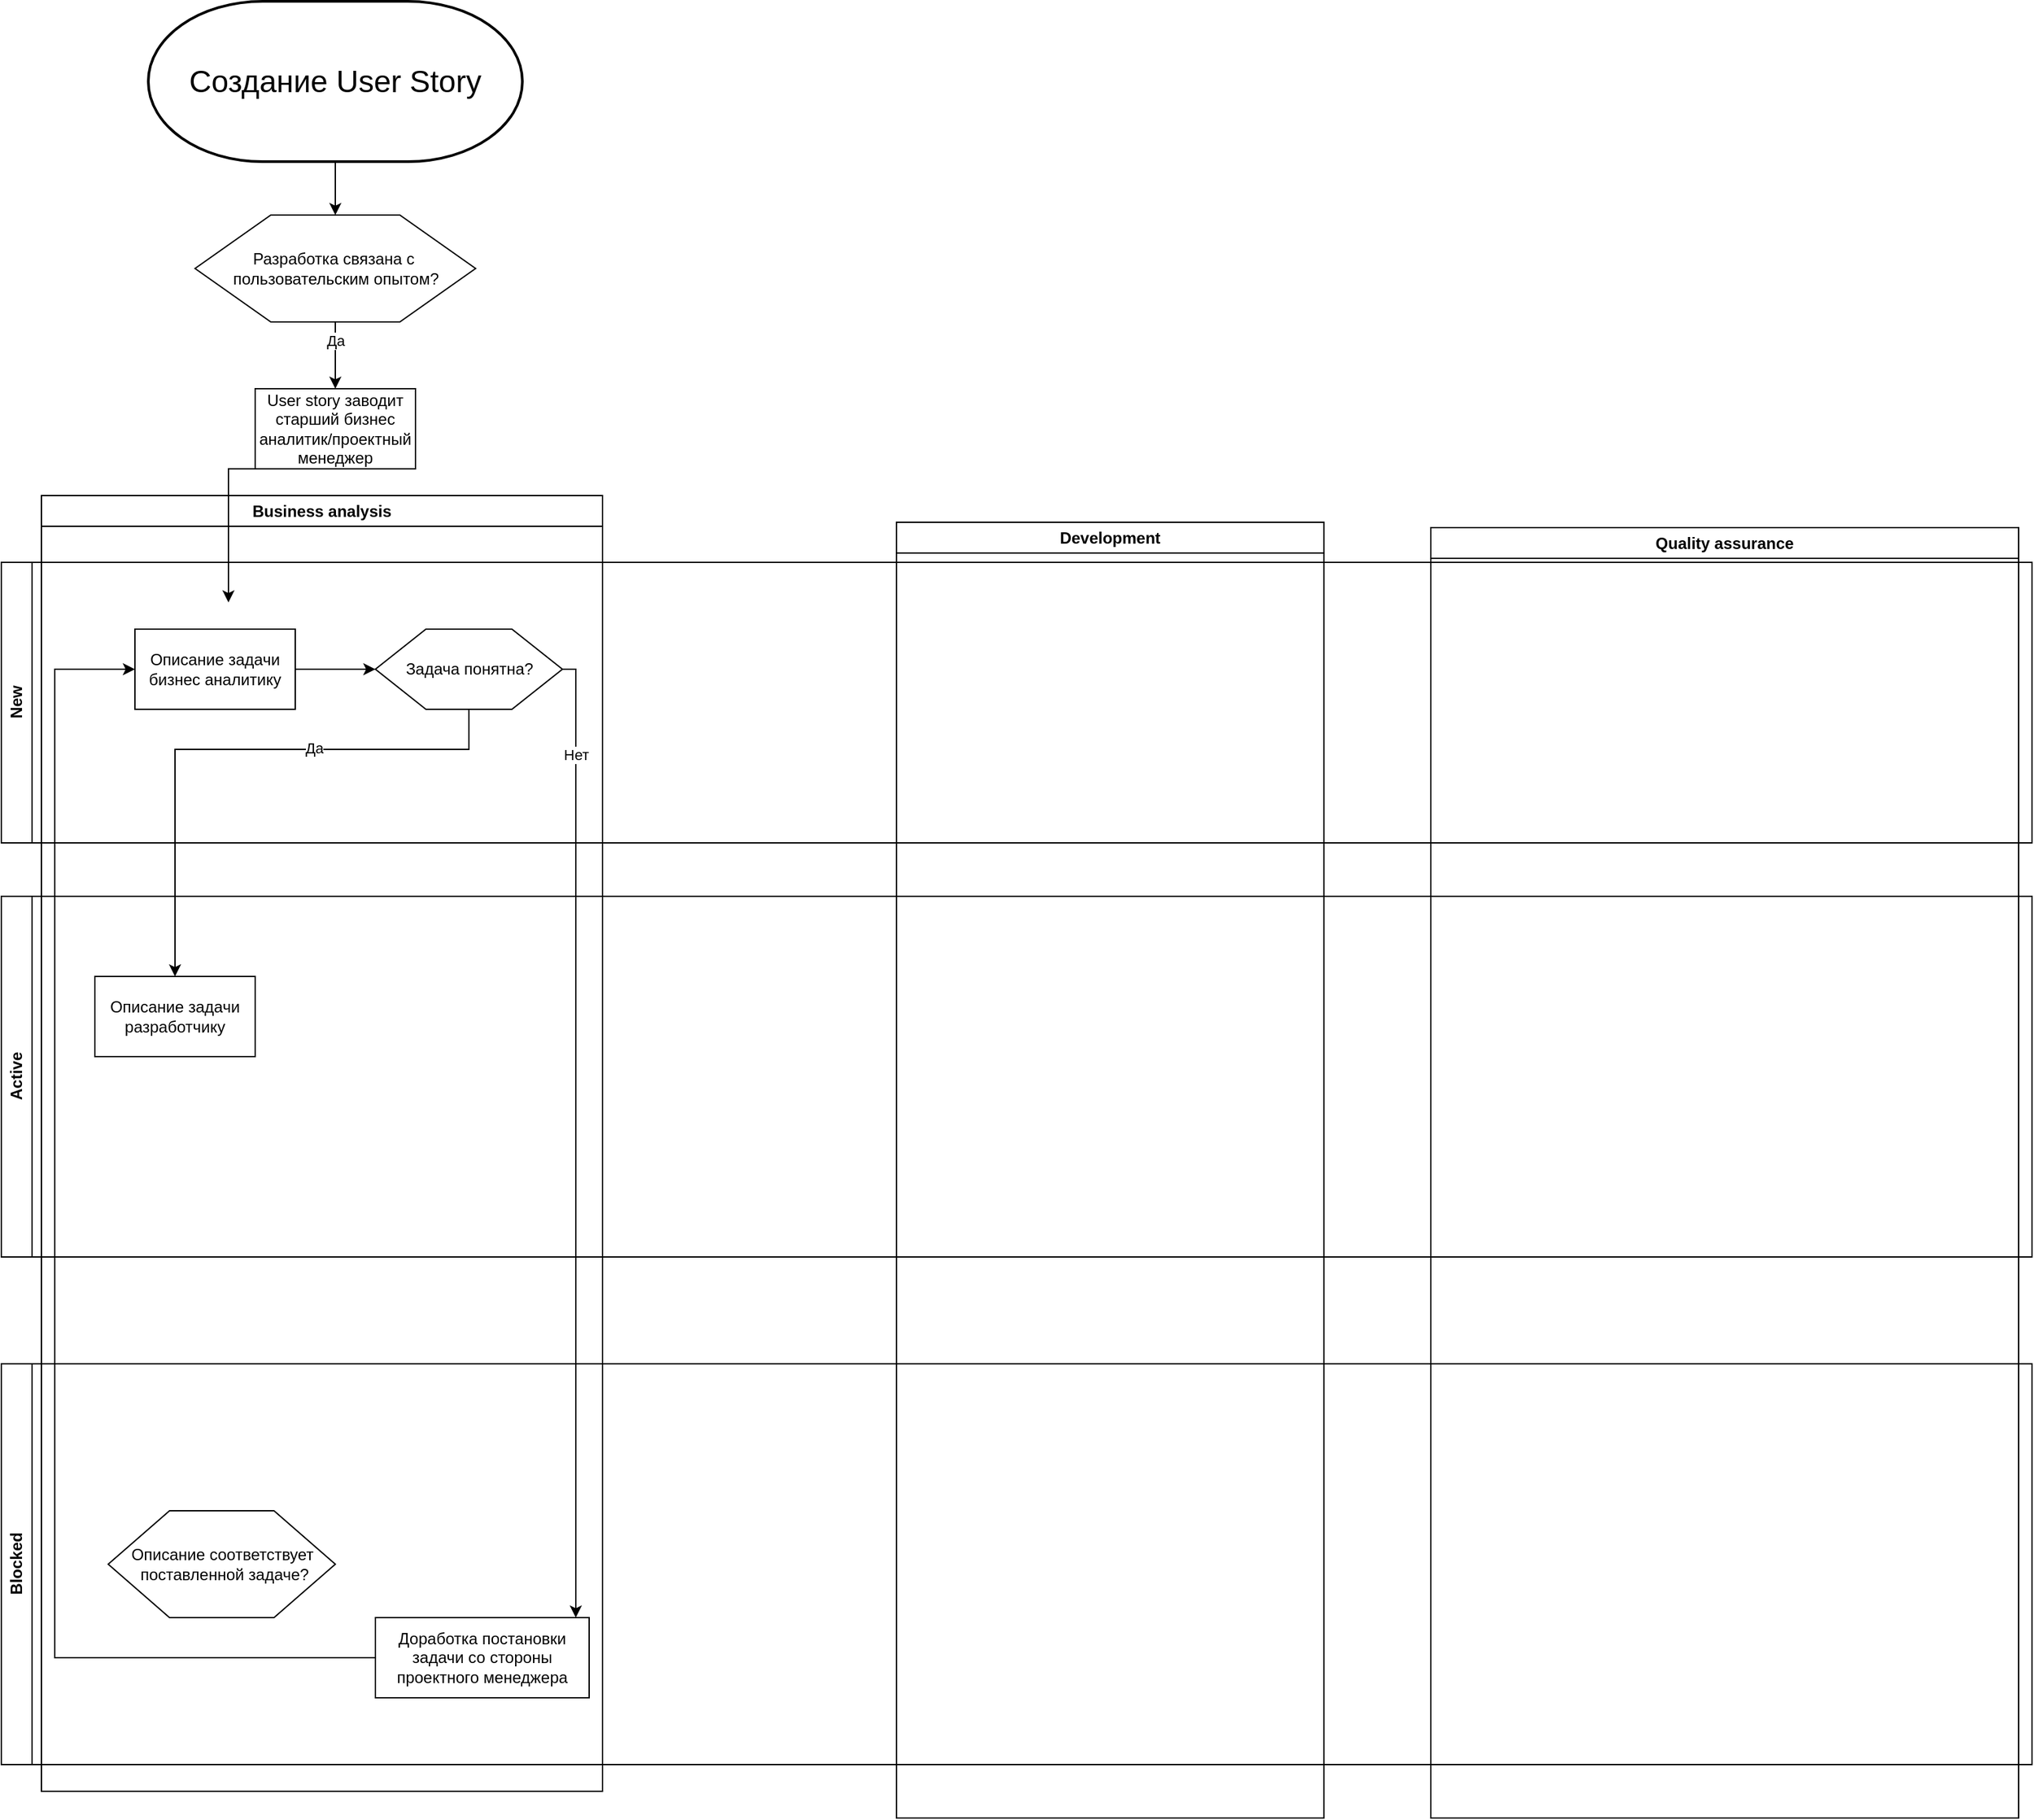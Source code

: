 <mxfile version="24.4.6" type="github">
  <diagram id="C5RBs43oDa-KdzZeNtuy" name="Page-1">
    <mxGraphModel dx="1687" dy="2163" grid="1" gridSize="10" guides="1" tooltips="1" connect="1" arrows="1" fold="1" page="1" pageScale="1" pageWidth="827" pageHeight="1169" math="0" shadow="0">
      <root>
        <mxCell id="WIyWlLk6GJQsqaUBKTNV-0" />
        <mxCell id="WIyWlLk6GJQsqaUBKTNV-1" parent="WIyWlLk6GJQsqaUBKTNV-0" />
        <mxCell id="5FlebmdaXm4I7YoFL0KW-23" value="" style="edgeStyle=orthogonalEdgeStyle;rounded=0;orthogonalLoop=1;jettySize=auto;html=1;" edge="1" parent="WIyWlLk6GJQsqaUBKTNV-1" source="5FlebmdaXm4I7YoFL0KW-0" target="5FlebmdaXm4I7YoFL0KW-27">
          <mxGeometry relative="1" as="geometry">
            <mxPoint x="260" y="40.0" as="targetPoint" />
          </mxGeometry>
        </mxCell>
        <mxCell id="5FlebmdaXm4I7YoFL0KW-0" value="&lt;font style=&quot;font-size: 23px;&quot;&gt;Создание User Story&lt;/font&gt;" style="strokeWidth=2;html=1;shape=mxgraph.flowchart.terminator;whiteSpace=wrap;" vertex="1" parent="WIyWlLk6GJQsqaUBKTNV-1">
          <mxGeometry x="120" y="-190" width="280" height="120" as="geometry" />
        </mxCell>
        <mxCell id="5FlebmdaXm4I7YoFL0KW-15" value="Business analysis" style="swimlane;whiteSpace=wrap;html=1;" vertex="1" parent="WIyWlLk6GJQsqaUBKTNV-1">
          <mxGeometry x="40" y="180" width="420" height="970" as="geometry">
            <mxRectangle x="40" y="200" width="140" height="30" as="alternateBounds" />
          </mxGeometry>
        </mxCell>
        <mxCell id="5FlebmdaXm4I7YoFL0KW-33" value="" style="edgeStyle=orthogonalEdgeStyle;rounded=0;orthogonalLoop=1;jettySize=auto;html=1;" edge="1" parent="5FlebmdaXm4I7YoFL0KW-15">
          <mxGeometry relative="1" as="geometry">
            <mxPoint x="229.999" y="-40" as="sourcePoint" />
            <mxPoint x="139.999" y="80" as="targetPoint" />
            <Array as="points">
              <mxPoint x="230" y="-20" />
              <mxPoint x="140" y="-20" />
            </Array>
          </mxGeometry>
        </mxCell>
        <mxCell id="5FlebmdaXm4I7YoFL0KW-20" value="Blocked" style="swimlane;horizontal=0;whiteSpace=wrap;html=1;movable=1;resizable=1;rotatable=1;deletable=1;editable=1;locked=0;connectable=1;" vertex="1" parent="5FlebmdaXm4I7YoFL0KW-15">
          <mxGeometry x="-30" y="650" width="1520" height="300" as="geometry" />
        </mxCell>
        <mxCell id="5FlebmdaXm4I7YoFL0KW-39" value="Доработка постановки задачи со стороны проектного менеджера" style="whiteSpace=wrap;html=1;arcSize=6;movable=1;resizable=1;rotatable=1;deletable=1;editable=1;locked=0;connectable=1;direction=west;" vertex="1" parent="5FlebmdaXm4I7YoFL0KW-20">
          <mxGeometry x="280" y="190" width="160" height="60" as="geometry" />
        </mxCell>
        <mxCell id="5FlebmdaXm4I7YoFL0KW-46" value="Описание соответствует&lt;div&gt;&amp;nbsp;поставленной задаче?&lt;/div&gt;" style="verticalLabelPosition=middle;verticalAlign=middle;html=1;shape=hexagon;perimeter=hexagonPerimeter2;arcSize=6;size=0.27;labelPosition=center;align=center;" vertex="1" parent="5FlebmdaXm4I7YoFL0KW-20">
          <mxGeometry x="80" y="110" width="170" height="80" as="geometry" />
        </mxCell>
        <mxCell id="5FlebmdaXm4I7YoFL0KW-16" value="Development" style="swimlane;whiteSpace=wrap;html=1;" vertex="1" parent="WIyWlLk6GJQsqaUBKTNV-1">
          <mxGeometry x="680" y="200" width="320" height="970" as="geometry" />
        </mxCell>
        <mxCell id="5FlebmdaXm4I7YoFL0KW-17" value="Quality assurance" style="swimlane;whiteSpace=wrap;html=1;" vertex="1" parent="WIyWlLk6GJQsqaUBKTNV-1">
          <mxGeometry x="1080" y="204" width="440" height="966" as="geometry" />
        </mxCell>
        <mxCell id="5FlebmdaXm4I7YoFL0KW-18" value="New" style="swimlane;horizontal=0;whiteSpace=wrap;html=1;" vertex="1" parent="WIyWlLk6GJQsqaUBKTNV-1">
          <mxGeometry x="10" y="230" width="1520" height="210" as="geometry" />
        </mxCell>
        <mxCell id="5FlebmdaXm4I7YoFL0KW-35" style="edgeStyle=orthogonalEdgeStyle;rounded=0;orthogonalLoop=1;jettySize=auto;html=1;" edge="1" parent="5FlebmdaXm4I7YoFL0KW-18" source="5FlebmdaXm4I7YoFL0KW-32" target="5FlebmdaXm4I7YoFL0KW-34">
          <mxGeometry relative="1" as="geometry" />
        </mxCell>
        <mxCell id="5FlebmdaXm4I7YoFL0KW-32" value="Описание задачи бизнес аналитику" style="whiteSpace=wrap;html=1;arcSize=6;" vertex="1" parent="5FlebmdaXm4I7YoFL0KW-18">
          <mxGeometry x="100" y="50" width="120" height="60" as="geometry" />
        </mxCell>
        <mxCell id="5FlebmdaXm4I7YoFL0KW-34" value="Задача понятна?" style="verticalLabelPosition=middle;verticalAlign=middle;html=1;shape=hexagon;perimeter=hexagonPerimeter2;arcSize=6;size=0.27;labelPosition=center;align=center;" vertex="1" parent="5FlebmdaXm4I7YoFL0KW-18">
          <mxGeometry x="280" y="50" width="140" height="60" as="geometry" />
        </mxCell>
        <mxCell id="5FlebmdaXm4I7YoFL0KW-19" value="Active" style="swimlane;horizontal=0;whiteSpace=wrap;html=1;" vertex="1" parent="WIyWlLk6GJQsqaUBKTNV-1">
          <mxGeometry x="10" y="480" width="1520" height="270" as="geometry" />
        </mxCell>
        <mxCell id="5FlebmdaXm4I7YoFL0KW-43" value="Описание задачи разработчику" style="whiteSpace=wrap;html=1;arcSize=6;" vertex="1" parent="5FlebmdaXm4I7YoFL0KW-19">
          <mxGeometry x="70" y="60" width="120" height="60" as="geometry" />
        </mxCell>
        <mxCell id="5FlebmdaXm4I7YoFL0KW-29" value="" style="edgeStyle=orthogonalEdgeStyle;rounded=0;orthogonalLoop=1;jettySize=auto;html=1;" edge="1" parent="WIyWlLk6GJQsqaUBKTNV-1" source="5FlebmdaXm4I7YoFL0KW-27" target="5FlebmdaXm4I7YoFL0KW-28">
          <mxGeometry relative="1" as="geometry" />
        </mxCell>
        <mxCell id="5FlebmdaXm4I7YoFL0KW-30" value="Да" style="edgeLabel;html=1;align=center;verticalAlign=middle;resizable=0;points=[];" vertex="1" connectable="0" parent="5FlebmdaXm4I7YoFL0KW-29">
          <mxGeometry x="0.234" relative="1" as="geometry">
            <mxPoint y="-17" as="offset" />
          </mxGeometry>
        </mxCell>
        <mxCell id="5FlebmdaXm4I7YoFL0KW-27" value="Разработка с&lt;span style=&quot;background-color: initial;&quot;&gt;вязана с&amp;nbsp;&lt;/span&gt;&lt;div&gt;&lt;span style=&quot;background-color: initial;&quot;&gt;пользовательским опытом?&lt;/span&gt;&lt;/div&gt;" style="verticalLabelPosition=middle;verticalAlign=middle;html=1;shape=hexagon;perimeter=hexagonPerimeter2;arcSize=6;size=0.27;labelPosition=center;align=center;" vertex="1" parent="WIyWlLk6GJQsqaUBKTNV-1">
          <mxGeometry x="155" y="-30" width="210" height="80" as="geometry" />
        </mxCell>
        <mxCell id="5FlebmdaXm4I7YoFL0KW-28" value="User story заводит старший бизнес аналитик/проектный менеджер" style="whiteSpace=wrap;html=1;arcSize=6;" vertex="1" parent="WIyWlLk6GJQsqaUBKTNV-1">
          <mxGeometry x="200" y="100" width="120" height="60" as="geometry" />
        </mxCell>
        <mxCell id="5FlebmdaXm4I7YoFL0KW-40" style="edgeStyle=orthogonalEdgeStyle;rounded=0;orthogonalLoop=1;jettySize=auto;html=1;" edge="1" parent="WIyWlLk6GJQsqaUBKTNV-1" source="5FlebmdaXm4I7YoFL0KW-34" target="5FlebmdaXm4I7YoFL0KW-39">
          <mxGeometry relative="1" as="geometry">
            <Array as="points">
              <mxPoint x="440" y="310" />
            </Array>
          </mxGeometry>
        </mxCell>
        <mxCell id="5FlebmdaXm4I7YoFL0KW-41" value="Нет" style="edgeLabel;html=1;align=center;verticalAlign=middle;resizable=0;points=[];" vertex="1" connectable="0" parent="5FlebmdaXm4I7YoFL0KW-40">
          <mxGeometry x="-0.796" relative="1" as="geometry">
            <mxPoint as="offset" />
          </mxGeometry>
        </mxCell>
        <mxCell id="5FlebmdaXm4I7YoFL0KW-42" style="edgeStyle=orthogonalEdgeStyle;rounded=0;orthogonalLoop=1;jettySize=auto;html=1;entryDx=0;entryDy=0;" edge="1" parent="WIyWlLk6GJQsqaUBKTNV-1" source="5FlebmdaXm4I7YoFL0KW-39" target="5FlebmdaXm4I7YoFL0KW-32">
          <mxGeometry relative="1" as="geometry">
            <Array as="points">
              <mxPoint x="50" y="1050" />
              <mxPoint x="50" y="310" />
            </Array>
          </mxGeometry>
        </mxCell>
        <mxCell id="5FlebmdaXm4I7YoFL0KW-36" style="edgeStyle=orthogonalEdgeStyle;rounded=0;orthogonalLoop=1;jettySize=auto;html=1;" edge="1" parent="WIyWlLk6GJQsqaUBKTNV-1" source="5FlebmdaXm4I7YoFL0KW-34" target="5FlebmdaXm4I7YoFL0KW-43">
          <mxGeometry relative="1" as="geometry">
            <mxPoint x="140" y="521.143" as="targetPoint" />
            <Array as="points">
              <mxPoint x="360" y="370" />
              <mxPoint x="140" y="370" />
            </Array>
          </mxGeometry>
        </mxCell>
        <mxCell id="5FlebmdaXm4I7YoFL0KW-38" value="Да" style="edgeLabel;html=1;align=center;verticalAlign=middle;resizable=0;points=[];" vertex="1" connectable="0" parent="5FlebmdaXm4I7YoFL0KW-36">
          <mxGeometry x="-0.303" y="-1" relative="1" as="geometry">
            <mxPoint as="offset" />
          </mxGeometry>
        </mxCell>
      </root>
    </mxGraphModel>
  </diagram>
</mxfile>
